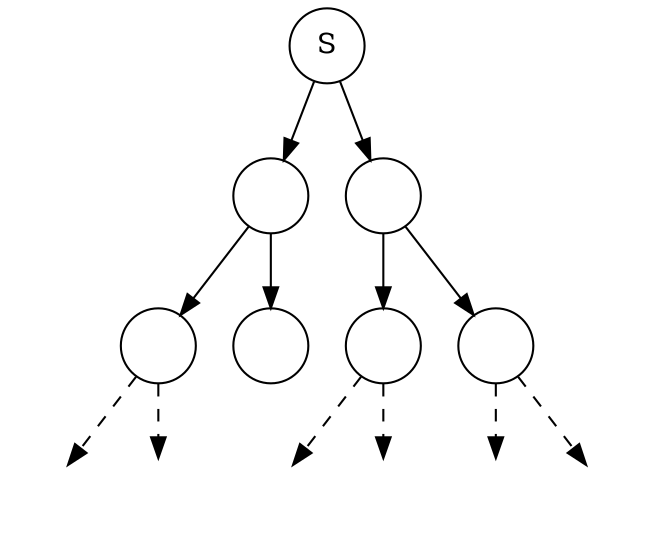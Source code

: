 digraph cfg_parsetree {

    node [label="", shape=circle];
 
    s[label="S"]; 
    
    s -> s1a;   
    s -> s1b;
    
    s1a -> s2a;
    s1a -> c

    s1b -> s3a;
    s1b -> s3b;

    node [style="invis"];
    edge [style="dashed"];
       
    s2a -> s4a;
    s2a -> s4b;

    s3a -> s6a;
    s3a -> s6b;

    s3b -> s7a;
    s3b -> s7b;

}

